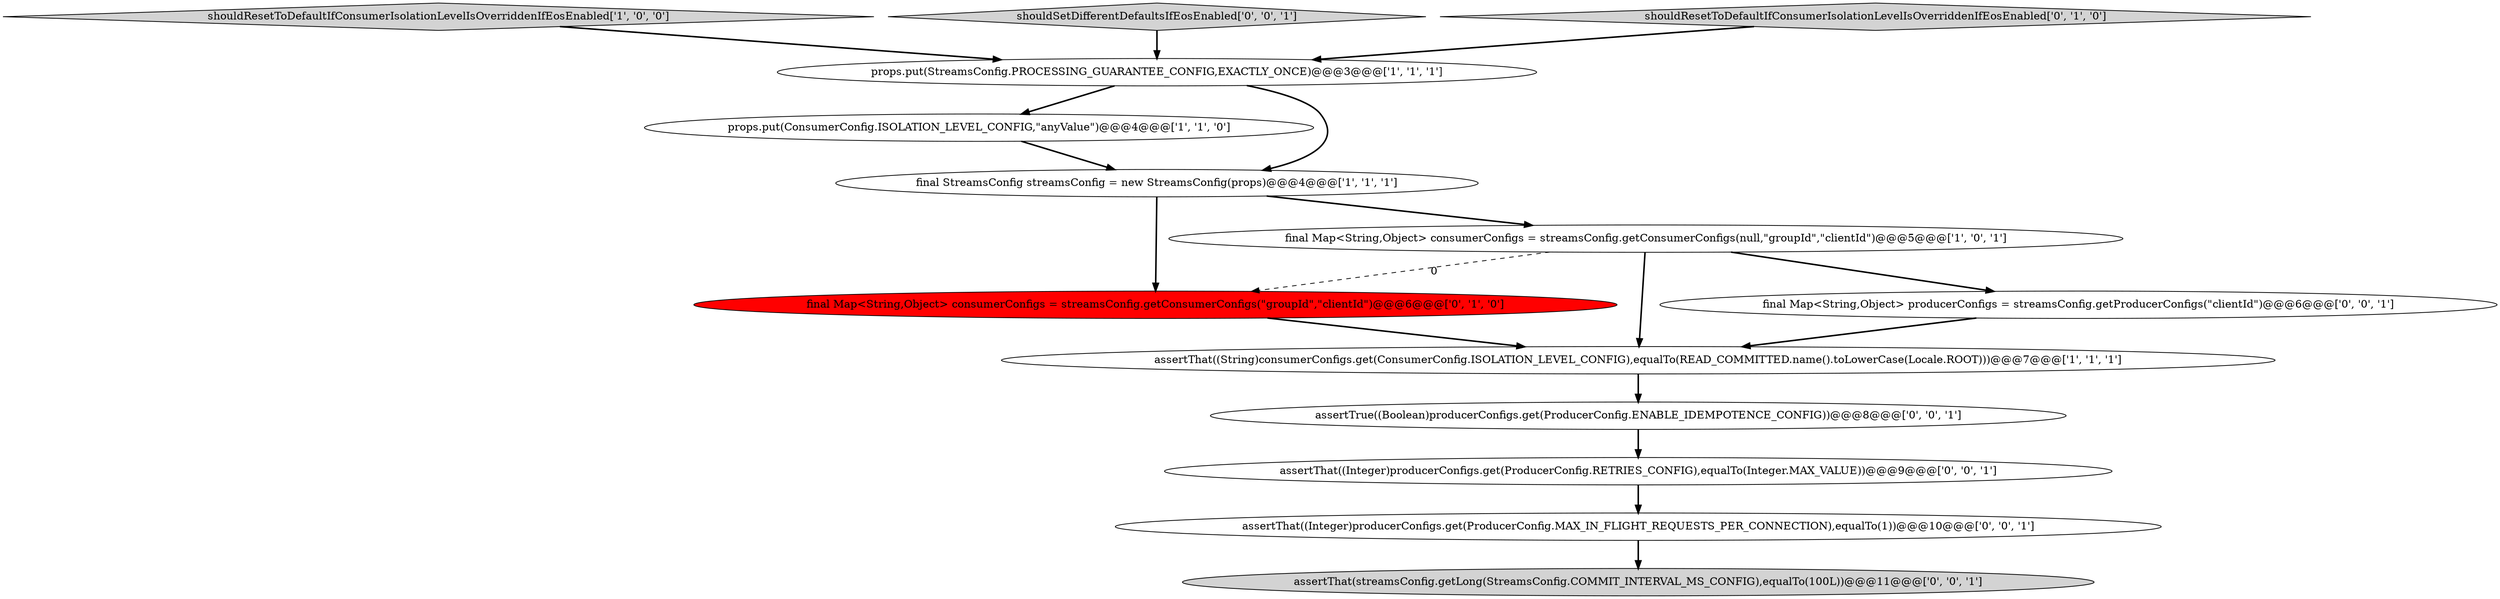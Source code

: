 digraph {
13 [style = filled, label = "assertThat((Integer)producerConfigs.get(ProducerConfig.MAX_IN_FLIGHT_REQUESTS_PER_CONNECTION),equalTo(1))@@@10@@@['0', '0', '1']", fillcolor = white, shape = ellipse image = "AAA0AAABBB3BBB"];
0 [style = filled, label = "props.put(ConsumerConfig.ISOLATION_LEVEL_CONFIG,\"anyValue\")@@@4@@@['1', '1', '0']", fillcolor = white, shape = ellipse image = "AAA0AAABBB1BBB"];
10 [style = filled, label = "assertTrue((Boolean)producerConfigs.get(ProducerConfig.ENABLE_IDEMPOTENCE_CONFIG))@@@8@@@['0', '0', '1']", fillcolor = white, shape = ellipse image = "AAA0AAABBB3BBB"];
12 [style = filled, label = "assertThat(streamsConfig.getLong(StreamsConfig.COMMIT_INTERVAL_MS_CONFIG),equalTo(100L))@@@11@@@['0', '0', '1']", fillcolor = lightgray, shape = ellipse image = "AAA0AAABBB3BBB"];
3 [style = filled, label = "assertThat((String)consumerConfigs.get(ConsumerConfig.ISOLATION_LEVEL_CONFIG),equalTo(READ_COMMITTED.name().toLowerCase(Locale.ROOT)))@@@7@@@['1', '1', '1']", fillcolor = white, shape = ellipse image = "AAA0AAABBB1BBB"];
4 [style = filled, label = "props.put(StreamsConfig.PROCESSING_GUARANTEE_CONFIG,EXACTLY_ONCE)@@@3@@@['1', '1', '1']", fillcolor = white, shape = ellipse image = "AAA0AAABBB1BBB"];
9 [style = filled, label = "final Map<String,Object> producerConfigs = streamsConfig.getProducerConfigs(\"clientId\")@@@6@@@['0', '0', '1']", fillcolor = white, shape = ellipse image = "AAA0AAABBB3BBB"];
6 [style = filled, label = "final Map<String,Object> consumerConfigs = streamsConfig.getConsumerConfigs(\"groupId\",\"clientId\")@@@6@@@['0', '1', '0']", fillcolor = red, shape = ellipse image = "AAA1AAABBB2BBB"];
1 [style = filled, label = "shouldResetToDefaultIfConsumerIsolationLevelIsOverriddenIfEosEnabled['1', '0', '0']", fillcolor = lightgray, shape = diamond image = "AAA0AAABBB1BBB"];
11 [style = filled, label = "shouldSetDifferentDefaultsIfEosEnabled['0', '0', '1']", fillcolor = lightgray, shape = diamond image = "AAA0AAABBB3BBB"];
8 [style = filled, label = "assertThat((Integer)producerConfigs.get(ProducerConfig.RETRIES_CONFIG),equalTo(Integer.MAX_VALUE))@@@9@@@['0', '0', '1']", fillcolor = white, shape = ellipse image = "AAA0AAABBB3BBB"];
2 [style = filled, label = "final StreamsConfig streamsConfig = new StreamsConfig(props)@@@4@@@['1', '1', '1']", fillcolor = white, shape = ellipse image = "AAA0AAABBB1BBB"];
7 [style = filled, label = "shouldResetToDefaultIfConsumerIsolationLevelIsOverriddenIfEosEnabled['0', '1', '0']", fillcolor = lightgray, shape = diamond image = "AAA0AAABBB2BBB"];
5 [style = filled, label = "final Map<String,Object> consumerConfigs = streamsConfig.getConsumerConfigs(null,\"groupId\",\"clientId\")@@@5@@@['1', '0', '1']", fillcolor = white, shape = ellipse image = "AAA0AAABBB1BBB"];
5->3 [style = bold, label=""];
9->3 [style = bold, label=""];
6->3 [style = bold, label=""];
3->10 [style = bold, label=""];
11->4 [style = bold, label=""];
1->4 [style = bold, label=""];
0->2 [style = bold, label=""];
13->12 [style = bold, label=""];
4->2 [style = bold, label=""];
7->4 [style = bold, label=""];
5->6 [style = dashed, label="0"];
10->8 [style = bold, label=""];
5->9 [style = bold, label=""];
2->6 [style = bold, label=""];
8->13 [style = bold, label=""];
4->0 [style = bold, label=""];
2->5 [style = bold, label=""];
}
